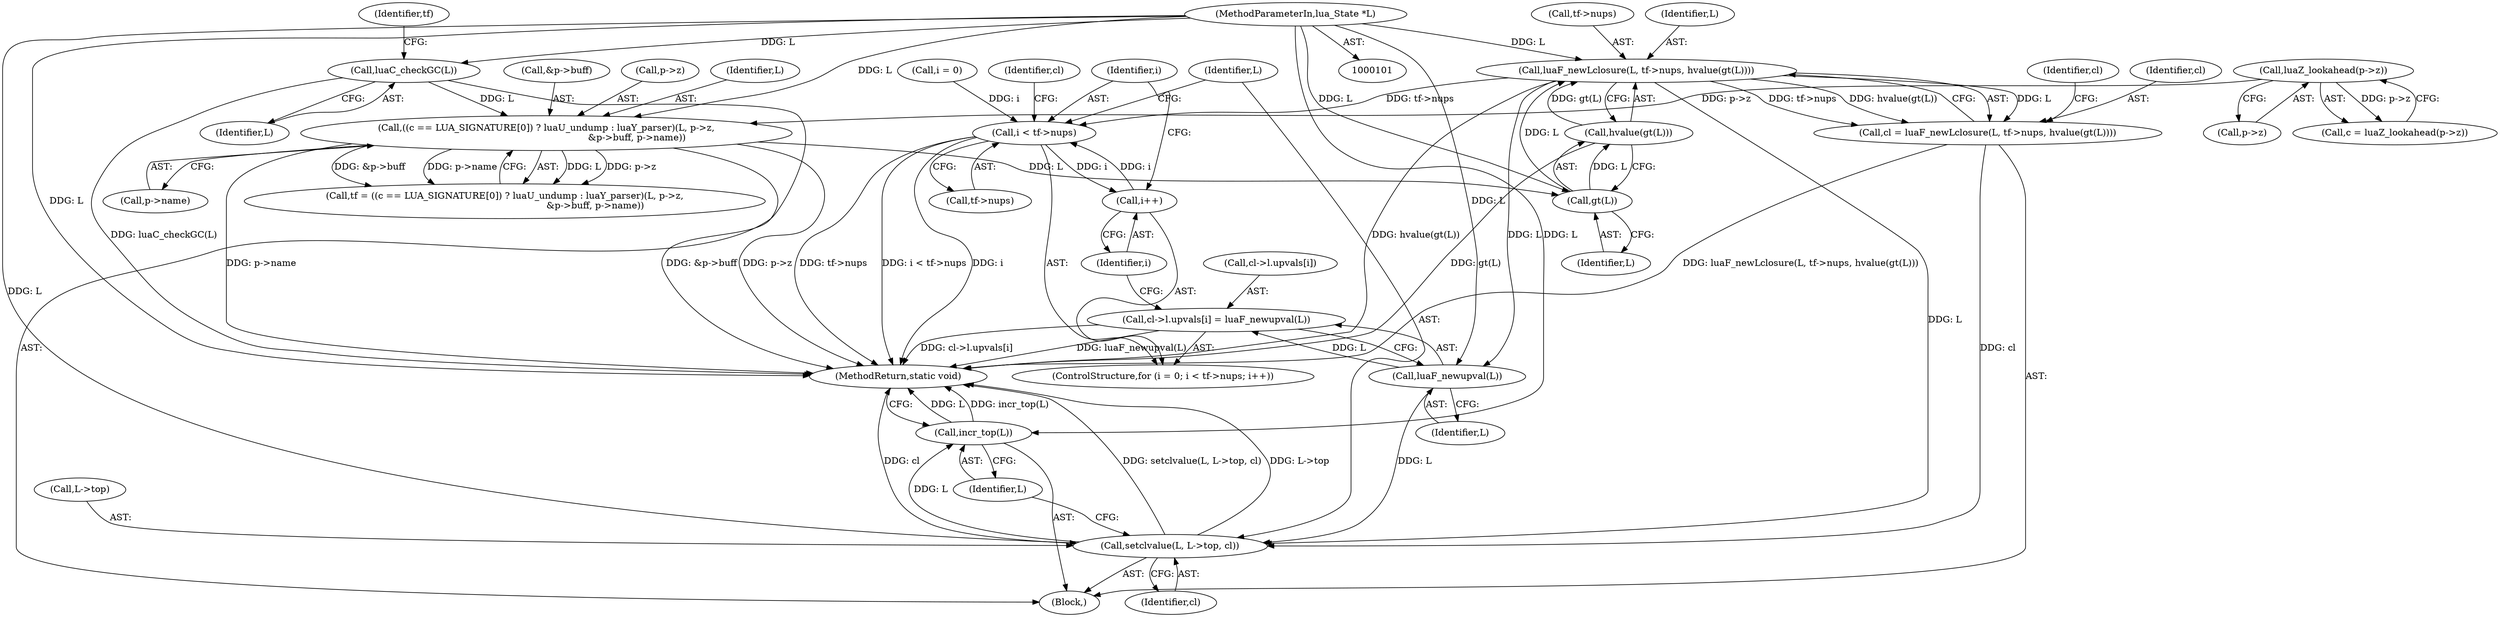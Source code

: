 digraph "1_redis_fdf9d455098f54f7666c702ae464e6ea21e25411@pointer" {
"1000133" [label="(Call,luaF_newLclosure(L, tf->nups, hvalue(gt(L))))"];
"1000139" [label="(Call,gt(L))"];
"1000119" [label="(Call,((c == LUA_SIGNATURE[0]) ? luaU_undump : luaY_parser)(L, p->z,\n                                                              &p->buff, p->name))"];
"1000115" [label="(Call,luaC_checkGC(L))"];
"1000102" [label="(MethodParameterIn,lua_State *L)"];
"1000111" [label="(Call,luaZ_lookahead(p->z))"];
"1000138" [label="(Call,hvalue(gt(L)))"];
"1000131" [label="(Call,cl = luaF_newLclosure(L, tf->nups, hvalue(gt(L))))"];
"1000169" [label="(Call,setclvalue(L, L->top, cl))"];
"1000175" [label="(Call,incr_top(L))"];
"1000152" [label="(Call,i < tf->nups)"];
"1000157" [label="(Call,i++)"];
"1000167" [label="(Call,luaF_newupval(L))"];
"1000159" [label="(Call,cl->l.upvals[i] = luaF_newupval(L))"];
"1000109" [label="(Call,c = luaZ_lookahead(p->z))"];
"1000117" [label="(Call,tf = ((c == LUA_SIGNATURE[0]) ? luaU_undump : luaY_parser)(L, p->z,\n                                                              &p->buff, p->name))"];
"1000175" [label="(Call,incr_top(L))"];
"1000154" [label="(Call,tf->nups)"];
"1000116" [label="(Identifier,L)"];
"1000118" [label="(Identifier,tf)"];
"1000176" [label="(Identifier,L)"];
"1000128" [label="(Call,p->name)"];
"1000119" [label="(Call,((c == LUA_SIGNATURE[0]) ? luaU_undump : luaY_parser)(L, p->z,\n                                                              &p->buff, p->name))"];
"1000169" [label="(Call,setclvalue(L, L->top, cl))"];
"1000160" [label="(Call,cl->l.upvals[i])"];
"1000159" [label="(Call,cl->l.upvals[i] = luaF_newupval(L))"];
"1000133" [label="(Call,luaF_newLclosure(L, tf->nups, hvalue(gt(L))))"];
"1000177" [label="(MethodReturn,static void)"];
"1000139" [label="(Call,gt(L))"];
"1000121" [label="(Call,p->z)"];
"1000140" [label="(Identifier,L)"];
"1000144" [label="(Identifier,cl)"];
"1000131" [label="(Call,cl = luaF_newLclosure(L, tf->nups, hvalue(gt(L))))"];
"1000134" [label="(Identifier,L)"];
"1000120" [label="(Identifier,L)"];
"1000153" [label="(Identifier,i)"];
"1000102" [label="(MethodParameterIn,lua_State *L)"];
"1000111" [label="(Call,luaZ_lookahead(p->z))"];
"1000135" [label="(Call,tf->nups)"];
"1000112" [label="(Call,p->z)"];
"1000174" [label="(Identifier,cl)"];
"1000171" [label="(Call,L->top)"];
"1000157" [label="(Call,i++)"];
"1000167" [label="(Call,luaF_newupval(L))"];
"1000104" [label="(Block,)"];
"1000138" [label="(Call,hvalue(gt(L)))"];
"1000152" [label="(Call,i < tf->nups)"];
"1000170" [label="(Identifier,L)"];
"1000149" [label="(Call,i = 0)"];
"1000115" [label="(Call,luaC_checkGC(L))"];
"1000124" [label="(Call,&p->buff)"];
"1000158" [label="(Identifier,i)"];
"1000168" [label="(Identifier,L)"];
"1000148" [label="(ControlStructure,for (i = 0; i < tf->nups; i++))"];
"1000163" [label="(Identifier,cl)"];
"1000132" [label="(Identifier,cl)"];
"1000133" -> "1000131"  [label="AST: "];
"1000133" -> "1000138"  [label="CFG: "];
"1000134" -> "1000133"  [label="AST: "];
"1000135" -> "1000133"  [label="AST: "];
"1000138" -> "1000133"  [label="AST: "];
"1000131" -> "1000133"  [label="CFG: "];
"1000133" -> "1000177"  [label="DDG: hvalue(gt(L))"];
"1000133" -> "1000131"  [label="DDG: L"];
"1000133" -> "1000131"  [label="DDG: tf->nups"];
"1000133" -> "1000131"  [label="DDG: hvalue(gt(L))"];
"1000139" -> "1000133"  [label="DDG: L"];
"1000102" -> "1000133"  [label="DDG: L"];
"1000138" -> "1000133"  [label="DDG: gt(L)"];
"1000133" -> "1000152"  [label="DDG: tf->nups"];
"1000133" -> "1000167"  [label="DDG: L"];
"1000133" -> "1000169"  [label="DDG: L"];
"1000139" -> "1000138"  [label="AST: "];
"1000139" -> "1000140"  [label="CFG: "];
"1000140" -> "1000139"  [label="AST: "];
"1000138" -> "1000139"  [label="CFG: "];
"1000139" -> "1000138"  [label="DDG: L"];
"1000119" -> "1000139"  [label="DDG: L"];
"1000102" -> "1000139"  [label="DDG: L"];
"1000119" -> "1000117"  [label="AST: "];
"1000119" -> "1000128"  [label="CFG: "];
"1000120" -> "1000119"  [label="AST: "];
"1000121" -> "1000119"  [label="AST: "];
"1000124" -> "1000119"  [label="AST: "];
"1000128" -> "1000119"  [label="AST: "];
"1000117" -> "1000119"  [label="CFG: "];
"1000119" -> "1000177"  [label="DDG: p->z"];
"1000119" -> "1000177"  [label="DDG: p->name"];
"1000119" -> "1000177"  [label="DDG: &p->buff"];
"1000119" -> "1000117"  [label="DDG: L"];
"1000119" -> "1000117"  [label="DDG: p->z"];
"1000119" -> "1000117"  [label="DDG: &p->buff"];
"1000119" -> "1000117"  [label="DDG: p->name"];
"1000115" -> "1000119"  [label="DDG: L"];
"1000102" -> "1000119"  [label="DDG: L"];
"1000111" -> "1000119"  [label="DDG: p->z"];
"1000115" -> "1000104"  [label="AST: "];
"1000115" -> "1000116"  [label="CFG: "];
"1000116" -> "1000115"  [label="AST: "];
"1000118" -> "1000115"  [label="CFG: "];
"1000115" -> "1000177"  [label="DDG: luaC_checkGC(L)"];
"1000102" -> "1000115"  [label="DDG: L"];
"1000102" -> "1000101"  [label="AST: "];
"1000102" -> "1000177"  [label="DDG: L"];
"1000102" -> "1000167"  [label="DDG: L"];
"1000102" -> "1000169"  [label="DDG: L"];
"1000102" -> "1000175"  [label="DDG: L"];
"1000111" -> "1000109"  [label="AST: "];
"1000111" -> "1000112"  [label="CFG: "];
"1000112" -> "1000111"  [label="AST: "];
"1000109" -> "1000111"  [label="CFG: "];
"1000111" -> "1000109"  [label="DDG: p->z"];
"1000138" -> "1000177"  [label="DDG: gt(L)"];
"1000131" -> "1000104"  [label="AST: "];
"1000132" -> "1000131"  [label="AST: "];
"1000144" -> "1000131"  [label="CFG: "];
"1000131" -> "1000177"  [label="DDG: luaF_newLclosure(L, tf->nups, hvalue(gt(L)))"];
"1000131" -> "1000169"  [label="DDG: cl"];
"1000169" -> "1000104"  [label="AST: "];
"1000169" -> "1000174"  [label="CFG: "];
"1000170" -> "1000169"  [label="AST: "];
"1000171" -> "1000169"  [label="AST: "];
"1000174" -> "1000169"  [label="AST: "];
"1000176" -> "1000169"  [label="CFG: "];
"1000169" -> "1000177"  [label="DDG: setclvalue(L, L->top, cl)"];
"1000169" -> "1000177"  [label="DDG: L->top"];
"1000169" -> "1000177"  [label="DDG: cl"];
"1000167" -> "1000169"  [label="DDG: L"];
"1000169" -> "1000175"  [label="DDG: L"];
"1000175" -> "1000104"  [label="AST: "];
"1000175" -> "1000176"  [label="CFG: "];
"1000176" -> "1000175"  [label="AST: "];
"1000177" -> "1000175"  [label="CFG: "];
"1000175" -> "1000177"  [label="DDG: L"];
"1000175" -> "1000177"  [label="DDG: incr_top(L)"];
"1000152" -> "1000148"  [label="AST: "];
"1000152" -> "1000154"  [label="CFG: "];
"1000153" -> "1000152"  [label="AST: "];
"1000154" -> "1000152"  [label="AST: "];
"1000163" -> "1000152"  [label="CFG: "];
"1000170" -> "1000152"  [label="CFG: "];
"1000152" -> "1000177"  [label="DDG: i < tf->nups"];
"1000152" -> "1000177"  [label="DDG: i"];
"1000152" -> "1000177"  [label="DDG: tf->nups"];
"1000157" -> "1000152"  [label="DDG: i"];
"1000149" -> "1000152"  [label="DDG: i"];
"1000152" -> "1000157"  [label="DDG: i"];
"1000157" -> "1000148"  [label="AST: "];
"1000157" -> "1000158"  [label="CFG: "];
"1000158" -> "1000157"  [label="AST: "];
"1000153" -> "1000157"  [label="CFG: "];
"1000167" -> "1000159"  [label="AST: "];
"1000167" -> "1000168"  [label="CFG: "];
"1000168" -> "1000167"  [label="AST: "];
"1000159" -> "1000167"  [label="CFG: "];
"1000167" -> "1000159"  [label="DDG: L"];
"1000159" -> "1000148"  [label="AST: "];
"1000160" -> "1000159"  [label="AST: "];
"1000158" -> "1000159"  [label="CFG: "];
"1000159" -> "1000177"  [label="DDG: cl->l.upvals[i]"];
"1000159" -> "1000177"  [label="DDG: luaF_newupval(L)"];
}
